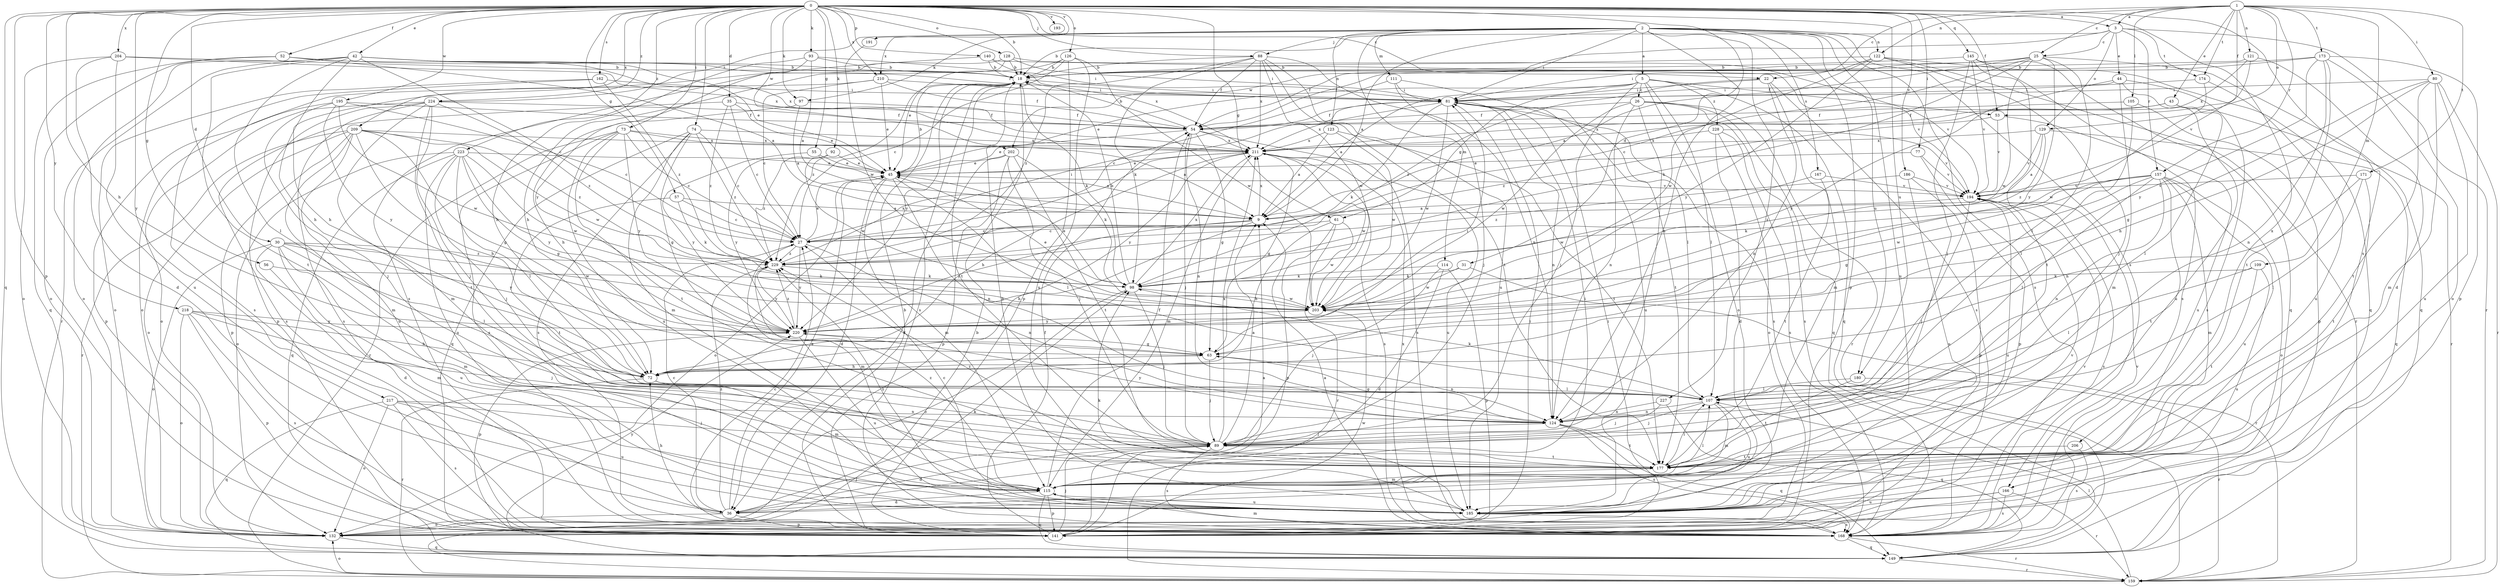 strict digraph  {
0;
1;
2;
3;
5;
9;
18;
22;
25;
26;
27;
30;
31;
35;
36;
42;
43;
44;
45;
52;
53;
54;
55;
56;
57;
61;
63;
72;
73;
74;
77;
80;
81;
88;
89;
92;
93;
97;
98;
105;
107;
109;
111;
114;
115;
121;
122;
123;
124;
126;
128;
129;
132;
140;
141;
145;
149;
157;
159;
162;
166;
167;
168;
171;
173;
174;
177;
180;
185;
186;
191;
193;
194;
195;
202;
203;
204;
206;
209;
210;
211;
217;
218;
220;
223;
224;
227;
228;
229;
0 -> 3  [label=a];
0 -> 18  [label=b];
0 -> 22  [label=c];
0 -> 30  [label=d];
0 -> 31  [label=d];
0 -> 35  [label=d];
0 -> 42  [label=e];
0 -> 52  [label=f];
0 -> 53  [label=f];
0 -> 55  [label=g];
0 -> 56  [label=g];
0 -> 57  [label=g];
0 -> 61  [label=g];
0 -> 72  [label=h];
0 -> 73  [label=i];
0 -> 74  [label=i];
0 -> 77  [label=i];
0 -> 88  [label=j];
0 -> 92  [label=k];
0 -> 93  [label=k];
0 -> 97  [label=k];
0 -> 126  [label=o];
0 -> 128  [label=o];
0 -> 140  [label=p];
0 -> 141  [label=p];
0 -> 145  [label=q];
0 -> 149  [label=q];
0 -> 162  [label=s];
0 -> 166  [label=s];
0 -> 180  [label=u];
0 -> 186  [label=v];
0 -> 191  [label=v];
0 -> 193  [label=v];
0 -> 195  [label=w];
0 -> 202  [label=w];
0 -> 204  [label=x];
0 -> 206  [label=x];
0 -> 209  [label=x];
0 -> 210  [label=x];
0 -> 217  [label=y];
0 -> 218  [label=y];
0 -> 223  [label=z];
0 -> 224  [label=z];
1 -> 3  [label=a];
1 -> 22  [label=c];
1 -> 25  [label=c];
1 -> 43  [label=e];
1 -> 53  [label=f];
1 -> 80  [label=i];
1 -> 105  [label=l];
1 -> 109  [label=m];
1 -> 121  [label=n];
1 -> 122  [label=n];
1 -> 129  [label=o];
1 -> 157  [label=r];
1 -> 171  [label=t];
1 -> 173  [label=t];
1 -> 174  [label=t];
2 -> 5  [label=a];
2 -> 9  [label=a];
2 -> 81  [label=i];
2 -> 88  [label=j];
2 -> 97  [label=k];
2 -> 111  [label=m];
2 -> 114  [label=m];
2 -> 122  [label=n];
2 -> 123  [label=n];
2 -> 124  [label=n];
2 -> 141  [label=p];
2 -> 166  [label=s];
2 -> 167  [label=s];
2 -> 168  [label=s];
2 -> 180  [label=u];
2 -> 185  [label=u];
2 -> 210  [label=x];
2 -> 224  [label=z];
2 -> 227  [label=z];
3 -> 18  [label=b];
3 -> 25  [label=c];
3 -> 44  [label=e];
3 -> 129  [label=o];
3 -> 157  [label=r];
3 -> 159  [label=r];
3 -> 174  [label=t];
3 -> 202  [label=w];
5 -> 9  [label=a];
5 -> 26  [label=c];
5 -> 45  [label=e];
5 -> 53  [label=f];
5 -> 61  [label=g];
5 -> 89  [label=j];
5 -> 107  [label=l];
5 -> 132  [label=o];
5 -> 149  [label=q];
5 -> 228  [label=z];
9 -> 27  [label=c];
9 -> 72  [label=h];
9 -> 211  [label=x];
9 -> 220  [label=y];
18 -> 81  [label=i];
18 -> 98  [label=k];
18 -> 168  [label=s];
18 -> 177  [label=t];
18 -> 220  [label=y];
18 -> 229  [label=z];
22 -> 81  [label=i];
22 -> 115  [label=m];
22 -> 124  [label=n];
22 -> 168  [label=s];
22 -> 229  [label=z];
25 -> 9  [label=a];
25 -> 18  [label=b];
25 -> 27  [label=c];
25 -> 54  [label=f];
25 -> 98  [label=k];
25 -> 107  [label=l];
25 -> 149  [label=q];
25 -> 203  [label=w];
25 -> 220  [label=y];
26 -> 54  [label=f];
26 -> 89  [label=j];
26 -> 124  [label=n];
26 -> 149  [label=q];
26 -> 159  [label=r];
26 -> 168  [label=s];
26 -> 203  [label=w];
27 -> 45  [label=e];
27 -> 81  [label=i];
27 -> 115  [label=m];
27 -> 124  [label=n];
27 -> 220  [label=y];
27 -> 229  [label=z];
30 -> 36  [label=d];
30 -> 107  [label=l];
30 -> 115  [label=m];
30 -> 132  [label=o];
30 -> 185  [label=u];
30 -> 203  [label=w];
30 -> 220  [label=y];
30 -> 229  [label=z];
31 -> 98  [label=k];
31 -> 159  [label=r];
31 -> 203  [label=w];
35 -> 27  [label=c];
35 -> 45  [label=e];
35 -> 54  [label=f];
35 -> 168  [label=s];
35 -> 229  [label=z];
36 -> 27  [label=c];
36 -> 45  [label=e];
36 -> 72  [label=h];
36 -> 89  [label=j];
36 -> 132  [label=o];
36 -> 141  [label=p];
36 -> 229  [label=z];
42 -> 18  [label=b];
42 -> 27  [label=c];
42 -> 45  [label=e];
42 -> 72  [label=h];
42 -> 81  [label=i];
42 -> 107  [label=l];
42 -> 132  [label=o];
42 -> 159  [label=r];
42 -> 177  [label=t];
43 -> 54  [label=f];
43 -> 107  [label=l];
43 -> 159  [label=r];
43 -> 211  [label=x];
44 -> 81  [label=i];
44 -> 115  [label=m];
44 -> 168  [label=s];
44 -> 185  [label=u];
44 -> 220  [label=y];
45 -> 18  [label=b];
45 -> 36  [label=d];
45 -> 107  [label=l];
45 -> 115  [label=m];
45 -> 124  [label=n];
45 -> 132  [label=o];
45 -> 194  [label=v];
52 -> 9  [label=a];
52 -> 18  [label=b];
52 -> 132  [label=o];
52 -> 149  [label=q];
52 -> 211  [label=x];
53 -> 185  [label=u];
53 -> 194  [label=v];
53 -> 229  [label=z];
54 -> 18  [label=b];
54 -> 45  [label=e];
54 -> 63  [label=g];
54 -> 89  [label=j];
54 -> 124  [label=n];
54 -> 168  [label=s];
54 -> 211  [label=x];
55 -> 9  [label=a];
55 -> 45  [label=e];
55 -> 220  [label=y];
56 -> 98  [label=k];
56 -> 115  [label=m];
57 -> 9  [label=a];
57 -> 27  [label=c];
57 -> 98  [label=k];
57 -> 177  [label=t];
61 -> 27  [label=c];
61 -> 72  [label=h];
61 -> 141  [label=p];
61 -> 159  [label=r];
61 -> 203  [label=w];
63 -> 72  [label=h];
63 -> 81  [label=i];
63 -> 89  [label=j];
63 -> 124  [label=n];
72 -> 107  [label=l];
72 -> 115  [label=m];
72 -> 159  [label=r];
73 -> 9  [label=a];
73 -> 27  [label=c];
73 -> 159  [label=r];
73 -> 168  [label=s];
73 -> 177  [label=t];
73 -> 185  [label=u];
73 -> 211  [label=x];
73 -> 220  [label=y];
74 -> 27  [label=c];
74 -> 63  [label=g];
74 -> 115  [label=m];
74 -> 149  [label=q];
74 -> 168  [label=s];
74 -> 211  [label=x];
74 -> 229  [label=z];
77 -> 45  [label=e];
77 -> 141  [label=p];
77 -> 194  [label=v];
80 -> 63  [label=g];
80 -> 72  [label=h];
80 -> 81  [label=i];
80 -> 115  [label=m];
80 -> 159  [label=r];
80 -> 177  [label=t];
80 -> 185  [label=u];
81 -> 54  [label=f];
81 -> 98  [label=k];
81 -> 124  [label=n];
81 -> 168  [label=s];
81 -> 177  [label=t];
81 -> 185  [label=u];
81 -> 203  [label=w];
81 -> 211  [label=x];
88 -> 18  [label=b];
88 -> 54  [label=f];
88 -> 98  [label=k];
88 -> 124  [label=n];
88 -> 177  [label=t];
88 -> 185  [label=u];
88 -> 203  [label=w];
88 -> 211  [label=x];
88 -> 229  [label=z];
89 -> 9  [label=a];
89 -> 36  [label=d];
89 -> 168  [label=s];
89 -> 177  [label=t];
89 -> 211  [label=x];
92 -> 45  [label=e];
92 -> 203  [label=w];
92 -> 220  [label=y];
92 -> 229  [label=z];
93 -> 9  [label=a];
93 -> 18  [label=b];
93 -> 72  [label=h];
93 -> 211  [label=x];
93 -> 220  [label=y];
97 -> 9  [label=a];
97 -> 54  [label=f];
97 -> 72  [label=h];
98 -> 18  [label=b];
98 -> 45  [label=e];
98 -> 89  [label=j];
98 -> 132  [label=o];
98 -> 203  [label=w];
98 -> 211  [label=x];
105 -> 54  [label=f];
105 -> 107  [label=l];
105 -> 141  [label=p];
107 -> 89  [label=j];
107 -> 98  [label=k];
107 -> 115  [label=m];
107 -> 124  [label=n];
107 -> 185  [label=u];
109 -> 98  [label=k];
109 -> 107  [label=l];
109 -> 177  [label=t];
109 -> 185  [label=u];
111 -> 27  [label=c];
111 -> 81  [label=i];
111 -> 89  [label=j];
111 -> 107  [label=l];
114 -> 36  [label=d];
114 -> 89  [label=j];
114 -> 98  [label=k];
114 -> 141  [label=p];
115 -> 36  [label=d];
115 -> 54  [label=f];
115 -> 81  [label=i];
115 -> 107  [label=l];
115 -> 141  [label=p];
115 -> 149  [label=q];
115 -> 185  [label=u];
115 -> 229  [label=z];
121 -> 18  [label=b];
121 -> 36  [label=d];
121 -> 194  [label=v];
121 -> 211  [label=x];
122 -> 18  [label=b];
122 -> 81  [label=i];
122 -> 89  [label=j];
122 -> 149  [label=q];
122 -> 159  [label=r];
122 -> 203  [label=w];
122 -> 220  [label=y];
123 -> 9  [label=a];
123 -> 177  [label=t];
123 -> 203  [label=w];
123 -> 211  [label=x];
124 -> 63  [label=g];
124 -> 89  [label=j];
124 -> 149  [label=q];
124 -> 168  [label=s];
124 -> 177  [label=t];
124 -> 220  [label=y];
126 -> 18  [label=b];
126 -> 27  [label=c];
126 -> 45  [label=e];
126 -> 141  [label=p];
126 -> 185  [label=u];
126 -> 203  [label=w];
128 -> 18  [label=b];
128 -> 72  [label=h];
128 -> 81  [label=i];
128 -> 168  [label=s];
128 -> 194  [label=v];
129 -> 9  [label=a];
129 -> 149  [label=q];
129 -> 194  [label=v];
129 -> 211  [label=x];
129 -> 229  [label=z];
132 -> 81  [label=i];
132 -> 98  [label=k];
132 -> 149  [label=q];
140 -> 18  [label=b];
140 -> 72  [label=h];
140 -> 81  [label=i];
140 -> 194  [label=v];
141 -> 9  [label=a];
141 -> 18  [label=b];
141 -> 54  [label=f];
141 -> 81  [label=i];
141 -> 89  [label=j];
141 -> 194  [label=v];
141 -> 203  [label=w];
141 -> 220  [label=y];
145 -> 18  [label=b];
145 -> 89  [label=j];
145 -> 149  [label=q];
145 -> 168  [label=s];
145 -> 177  [label=t];
145 -> 194  [label=v];
149 -> 159  [label=r];
157 -> 63  [label=g];
157 -> 98  [label=k];
157 -> 107  [label=l];
157 -> 115  [label=m];
157 -> 124  [label=n];
157 -> 132  [label=o];
157 -> 177  [label=t];
157 -> 185  [label=u];
157 -> 194  [label=v];
157 -> 203  [label=w];
159 -> 18  [label=b];
159 -> 107  [label=l];
159 -> 132  [label=o];
162 -> 81  [label=i];
162 -> 132  [label=o];
162 -> 168  [label=s];
162 -> 229  [label=z];
166 -> 132  [label=o];
166 -> 159  [label=r];
166 -> 168  [label=s];
166 -> 185  [label=u];
167 -> 177  [label=t];
167 -> 194  [label=v];
167 -> 203  [label=w];
168 -> 9  [label=a];
168 -> 27  [label=c];
168 -> 115  [label=m];
168 -> 149  [label=q];
168 -> 159  [label=r];
168 -> 194  [label=v];
168 -> 211  [label=x];
171 -> 72  [label=h];
171 -> 107  [label=l];
171 -> 177  [label=t];
171 -> 194  [label=v];
173 -> 18  [label=b];
173 -> 54  [label=f];
173 -> 124  [label=n];
173 -> 132  [label=o];
173 -> 141  [label=p];
173 -> 177  [label=t];
173 -> 220  [label=y];
174 -> 81  [label=i];
174 -> 185  [label=u];
174 -> 203  [label=w];
177 -> 107  [label=l];
177 -> 115  [label=m];
177 -> 229  [label=z];
180 -> 107  [label=l];
180 -> 159  [label=r];
180 -> 177  [label=t];
185 -> 18  [label=b];
185 -> 27  [label=c];
185 -> 98  [label=k];
185 -> 168  [label=s];
185 -> 194  [label=v];
185 -> 229  [label=z];
186 -> 141  [label=p];
186 -> 185  [label=u];
186 -> 194  [label=v];
186 -> 229  [label=z];
191 -> 203  [label=w];
194 -> 9  [label=a];
194 -> 89  [label=j];
194 -> 168  [label=s];
194 -> 185  [label=u];
195 -> 27  [label=c];
195 -> 54  [label=f];
195 -> 89  [label=j];
195 -> 141  [label=p];
195 -> 203  [label=w];
195 -> 220  [label=y];
202 -> 36  [label=d];
202 -> 45  [label=e];
202 -> 89  [label=j];
202 -> 98  [label=k];
202 -> 141  [label=p];
202 -> 177  [label=t];
203 -> 45  [label=e];
203 -> 220  [label=y];
204 -> 18  [label=b];
204 -> 36  [label=d];
204 -> 132  [label=o];
204 -> 185  [label=u];
204 -> 211  [label=x];
206 -> 168  [label=s];
206 -> 177  [label=t];
209 -> 63  [label=g];
209 -> 72  [label=h];
209 -> 115  [label=m];
209 -> 132  [label=o];
209 -> 141  [label=p];
209 -> 159  [label=r];
209 -> 185  [label=u];
209 -> 203  [label=w];
209 -> 211  [label=x];
209 -> 229  [label=z];
210 -> 27  [label=c];
210 -> 45  [label=e];
210 -> 54  [label=f];
210 -> 81  [label=i];
210 -> 132  [label=o];
211 -> 45  [label=e];
211 -> 63  [label=g];
211 -> 72  [label=h];
211 -> 115  [label=m];
211 -> 168  [label=s];
211 -> 185  [label=u];
211 -> 203  [label=w];
211 -> 220  [label=y];
217 -> 89  [label=j];
217 -> 124  [label=n];
217 -> 132  [label=o];
217 -> 149  [label=q];
217 -> 168  [label=s];
217 -> 185  [label=u];
218 -> 72  [label=h];
218 -> 89  [label=j];
218 -> 132  [label=o];
218 -> 141  [label=p];
218 -> 168  [label=s];
218 -> 220  [label=y];
220 -> 63  [label=g];
220 -> 141  [label=p];
220 -> 185  [label=u];
220 -> 229  [label=z];
223 -> 45  [label=e];
223 -> 63  [label=g];
223 -> 89  [label=j];
223 -> 107  [label=l];
223 -> 132  [label=o];
223 -> 149  [label=q];
223 -> 185  [label=u];
223 -> 203  [label=w];
223 -> 220  [label=y];
224 -> 54  [label=f];
224 -> 89  [label=j];
224 -> 115  [label=m];
224 -> 132  [label=o];
224 -> 141  [label=p];
224 -> 168  [label=s];
224 -> 177  [label=t];
224 -> 229  [label=z];
227 -> 89  [label=j];
227 -> 124  [label=n];
227 -> 149  [label=q];
228 -> 36  [label=d];
228 -> 132  [label=o];
228 -> 168  [label=s];
228 -> 194  [label=v];
228 -> 211  [label=x];
229 -> 98  [label=k];
229 -> 211  [label=x];
229 -> 220  [label=y];
}

